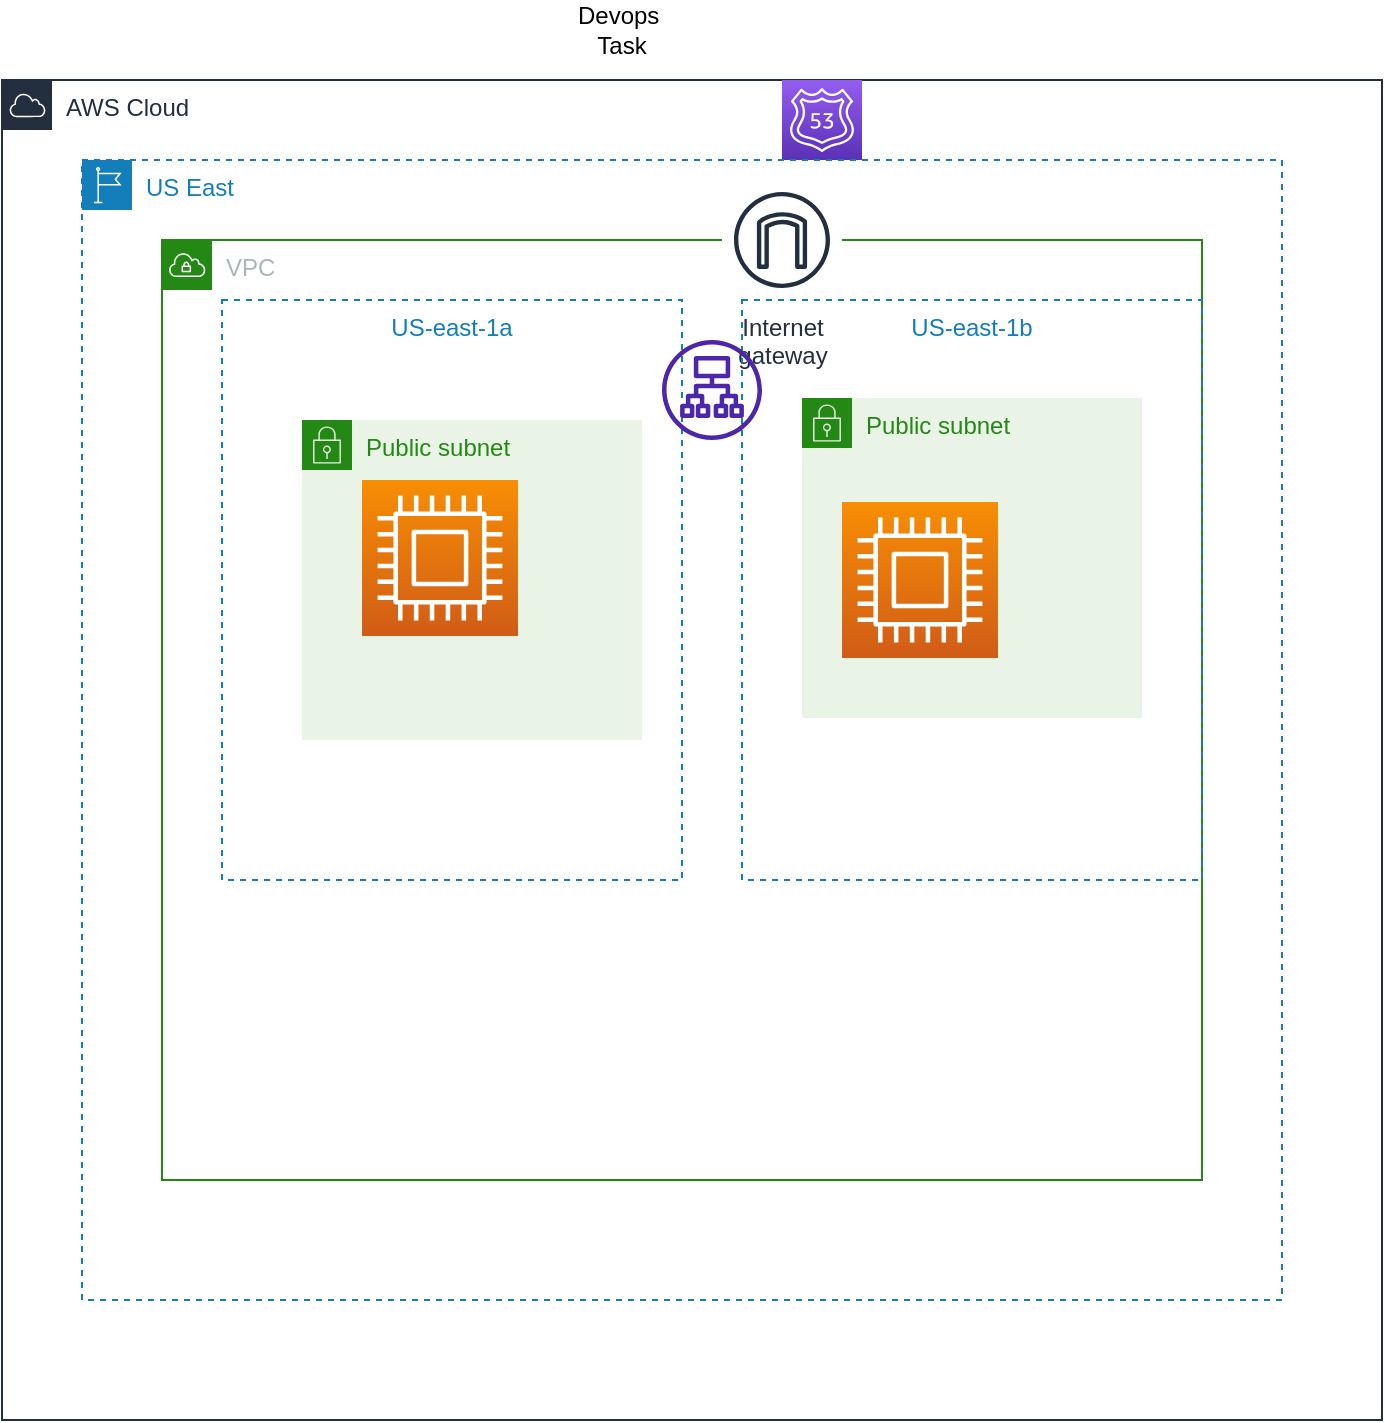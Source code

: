 <mxfile version="20.0.0" type="github"><diagram id="zHalgMbWh4S2NojcoILL" name="Page-1"><mxGraphModel dx="1335" dy="654" grid="1" gridSize="10" guides="1" tooltips="1" connect="1" arrows="1" fold="1" page="1" pageScale="1" pageWidth="850" pageHeight="1100" math="0" shadow="0"><root><mxCell id="0"/><mxCell id="1" parent="0"/><mxCell id="yRFI00ETqnx9YKrhaJHu-1" value="AWS Cloud" style="points=[[0,0],[0.25,0],[0.5,0],[0.75,0],[1,0],[1,0.25],[1,0.5],[1,0.75],[1,1],[0.75,1],[0.5,1],[0.25,1],[0,1],[0,0.75],[0,0.5],[0,0.25]];outlineConnect=0;gradientColor=none;html=1;whiteSpace=wrap;fontSize=12;fontStyle=0;container=1;pointerEvents=0;collapsible=0;recursiveResize=0;shape=mxgraph.aws4.group;grIcon=mxgraph.aws4.group_aws_cloud;strokeColor=#232F3E;fillColor=none;verticalAlign=top;align=left;spacingLeft=30;fontColor=#232F3E;dashed=0;" vertex="1" parent="1"><mxGeometry x="120" y="50" width="690" height="670" as="geometry"/></mxCell><mxCell id="yRFI00ETqnx9YKrhaJHu-10" value="" style="sketch=0;points=[[0,0,0],[0.25,0,0],[0.5,0,0],[0.75,0,0],[1,0,0],[0,1,0],[0.25,1,0],[0.5,1,0],[0.75,1,0],[1,1,0],[0,0.25,0],[0,0.5,0],[0,0.75,0],[1,0.25,0],[1,0.5,0],[1,0.75,0]];outlineConnect=0;fontColor=#232F3E;gradientColor=#945DF2;gradientDirection=north;fillColor=#5A30B5;strokeColor=#ffffff;dashed=0;verticalLabelPosition=bottom;verticalAlign=top;align=center;html=1;fontSize=12;fontStyle=0;aspect=fixed;shape=mxgraph.aws4.resourceIcon;resIcon=mxgraph.aws4.route_53;" vertex="1" parent="yRFI00ETqnx9YKrhaJHu-1"><mxGeometry x="390" width="40" height="40" as="geometry"/></mxCell><mxCell id="yRFI00ETqnx9YKrhaJHu-2" value="Devops&amp;nbsp; Task" style="text;html=1;strokeColor=none;fillColor=none;align=center;verticalAlign=middle;whiteSpace=wrap;rounded=0;" vertex="1" parent="1"><mxGeometry x="400" y="10" width="60" height="30" as="geometry"/></mxCell><mxCell id="yRFI00ETqnx9YKrhaJHu-3" value="US East" style="points=[[0,0],[0.25,0],[0.5,0],[0.75,0],[1,0],[1,0.25],[1,0.5],[1,0.75],[1,1],[0.75,1],[0.5,1],[0.25,1],[0,1],[0,0.75],[0,0.5],[0,0.25]];outlineConnect=0;gradientColor=none;html=1;whiteSpace=wrap;fontSize=12;fontStyle=0;container=1;pointerEvents=0;collapsible=0;recursiveResize=0;shape=mxgraph.aws4.group;grIcon=mxgraph.aws4.group_region;strokeColor=#147EBA;fillColor=none;verticalAlign=top;align=left;spacingLeft=30;fontColor=#147EBA;dashed=1;" vertex="1" parent="1"><mxGeometry x="160" y="90" width="600" height="570" as="geometry"/></mxCell><mxCell id="yRFI00ETqnx9YKrhaJHu-4" value="VPC" style="points=[[0,0],[0.25,0],[0.5,0],[0.75,0],[1,0],[1,0.25],[1,0.5],[1,0.75],[1,1],[0.75,1],[0.5,1],[0.25,1],[0,1],[0,0.75],[0,0.5],[0,0.25]];outlineConnect=0;gradientColor=none;html=1;whiteSpace=wrap;fontSize=12;fontStyle=0;container=1;pointerEvents=0;collapsible=0;recursiveResize=0;shape=mxgraph.aws4.group;grIcon=mxgraph.aws4.group_vpc;strokeColor=#248814;fillColor=none;verticalAlign=top;align=left;spacingLeft=30;fontColor=#AAB7B8;dashed=0;" vertex="1" parent="1"><mxGeometry x="200" y="130" width="520" height="470" as="geometry"/></mxCell><mxCell id="yRFI00ETqnx9YKrhaJHu-5" value="US-east-1a" style="fillColor=none;strokeColor=#147EBA;dashed=1;verticalAlign=top;fontStyle=0;fontColor=#147EBA;" vertex="1" parent="yRFI00ETqnx9YKrhaJHu-4"><mxGeometry x="30" y="30" width="230" height="290" as="geometry"/></mxCell><mxCell id="yRFI00ETqnx9YKrhaJHu-6" value="Public subnet" style="points=[[0,0],[0.25,0],[0.5,0],[0.75,0],[1,0],[1,0.25],[1,0.5],[1,0.75],[1,1],[0.75,1],[0.5,1],[0.25,1],[0,1],[0,0.75],[0,0.5],[0,0.25]];outlineConnect=0;gradientColor=none;html=1;whiteSpace=wrap;fontSize=12;fontStyle=0;container=1;pointerEvents=0;collapsible=0;recursiveResize=0;shape=mxgraph.aws4.group;grIcon=mxgraph.aws4.group_security_group;grStroke=0;strokeColor=#248814;fillColor=#E9F3E6;verticalAlign=top;align=left;spacingLeft=30;fontColor=#248814;dashed=0;" vertex="1" parent="yRFI00ETqnx9YKrhaJHu-4"><mxGeometry x="70" y="90" width="170" height="160" as="geometry"/></mxCell><mxCell id="yRFI00ETqnx9YKrhaJHu-8" value="" style="sketch=0;points=[[0,0,0],[0.25,0,0],[0.5,0,0],[0.75,0,0],[1,0,0],[0,1,0],[0.25,1,0],[0.5,1,0],[0.75,1,0],[1,1,0],[0,0.25,0],[0,0.5,0],[0,0.75,0],[1,0.25,0],[1,0.5,0],[1,0.75,0]];outlineConnect=0;fontColor=#232F3E;gradientColor=#F78E04;gradientDirection=north;fillColor=#D05C17;strokeColor=#ffffff;dashed=0;verticalLabelPosition=bottom;verticalAlign=top;align=center;html=1;fontSize=12;fontStyle=0;aspect=fixed;shape=mxgraph.aws4.resourceIcon;resIcon=mxgraph.aws4.compute;" vertex="1" parent="yRFI00ETqnx9YKrhaJHu-4"><mxGeometry x="100" y="120" width="78" height="78" as="geometry"/></mxCell><mxCell id="yRFI00ETqnx9YKrhaJHu-9" value="Internet&#10;gateway" style="sketch=0;outlineConnect=0;fontColor=#232F3E;gradientColor=none;strokeColor=#232F3E;fillColor=#ffffff;dashed=0;verticalLabelPosition=bottom;verticalAlign=top;align=center;html=1;fontSize=12;fontStyle=0;aspect=fixed;shape=mxgraph.aws4.resourceIcon;resIcon=mxgraph.aws4.internet_gateway;" vertex="1" parent="yRFI00ETqnx9YKrhaJHu-4"><mxGeometry x="280" y="-30" width="60" height="60" as="geometry"/></mxCell><mxCell id="yRFI00ETqnx9YKrhaJHu-11" value="US-east-1b" style="fillColor=none;strokeColor=#147EBA;dashed=1;verticalAlign=top;fontStyle=0;fontColor=#147EBA;" vertex="1" parent="yRFI00ETqnx9YKrhaJHu-4"><mxGeometry x="290" y="30" width="230" height="290" as="geometry"/></mxCell><mxCell id="yRFI00ETqnx9YKrhaJHu-12" value="Public subnet" style="points=[[0,0],[0.25,0],[0.5,0],[0.75,0],[1,0],[1,0.25],[1,0.5],[1,0.75],[1,1],[0.75,1],[0.5,1],[0.25,1],[0,1],[0,0.75],[0,0.5],[0,0.25]];outlineConnect=0;gradientColor=none;html=1;whiteSpace=wrap;fontSize=12;fontStyle=0;container=1;pointerEvents=0;collapsible=0;recursiveResize=0;shape=mxgraph.aws4.group;grIcon=mxgraph.aws4.group_security_group;grStroke=0;strokeColor=#248814;fillColor=#E9F3E6;verticalAlign=top;align=left;spacingLeft=30;fontColor=#248814;dashed=0;" vertex="1" parent="yRFI00ETqnx9YKrhaJHu-4"><mxGeometry x="320" y="79" width="170" height="160" as="geometry"/></mxCell><mxCell id="yRFI00ETqnx9YKrhaJHu-13" value="" style="sketch=0;points=[[0,0,0],[0.25,0,0],[0.5,0,0],[0.75,0,0],[1,0,0],[0,1,0],[0.25,1,0],[0.5,1,0],[0.75,1,0],[1,1,0],[0,0.25,0],[0,0.5,0],[0,0.75,0],[1,0.25,0],[1,0.5,0],[1,0.75,0]];outlineConnect=0;fontColor=#232F3E;gradientColor=#F78E04;gradientDirection=north;fillColor=#D05C17;strokeColor=#ffffff;dashed=0;verticalLabelPosition=bottom;verticalAlign=top;align=center;html=1;fontSize=12;fontStyle=0;aspect=fixed;shape=mxgraph.aws4.resourceIcon;resIcon=mxgraph.aws4.compute;" vertex="1" parent="yRFI00ETqnx9YKrhaJHu-12"><mxGeometry x="20" y="52" width="78" height="78" as="geometry"/></mxCell><mxCell id="yRFI00ETqnx9YKrhaJHu-14" value="" style="sketch=0;outlineConnect=0;fontColor=#232F3E;gradientColor=none;fillColor=#4D27AA;strokeColor=none;dashed=0;verticalLabelPosition=bottom;verticalAlign=top;align=center;html=1;fontSize=12;fontStyle=0;aspect=fixed;pointerEvents=1;shape=mxgraph.aws4.application_load_balancer;" vertex="1" parent="yRFI00ETqnx9YKrhaJHu-4"><mxGeometry x="250" y="50" width="50" height="50" as="geometry"/></mxCell></root></mxGraphModel></diagram></mxfile>